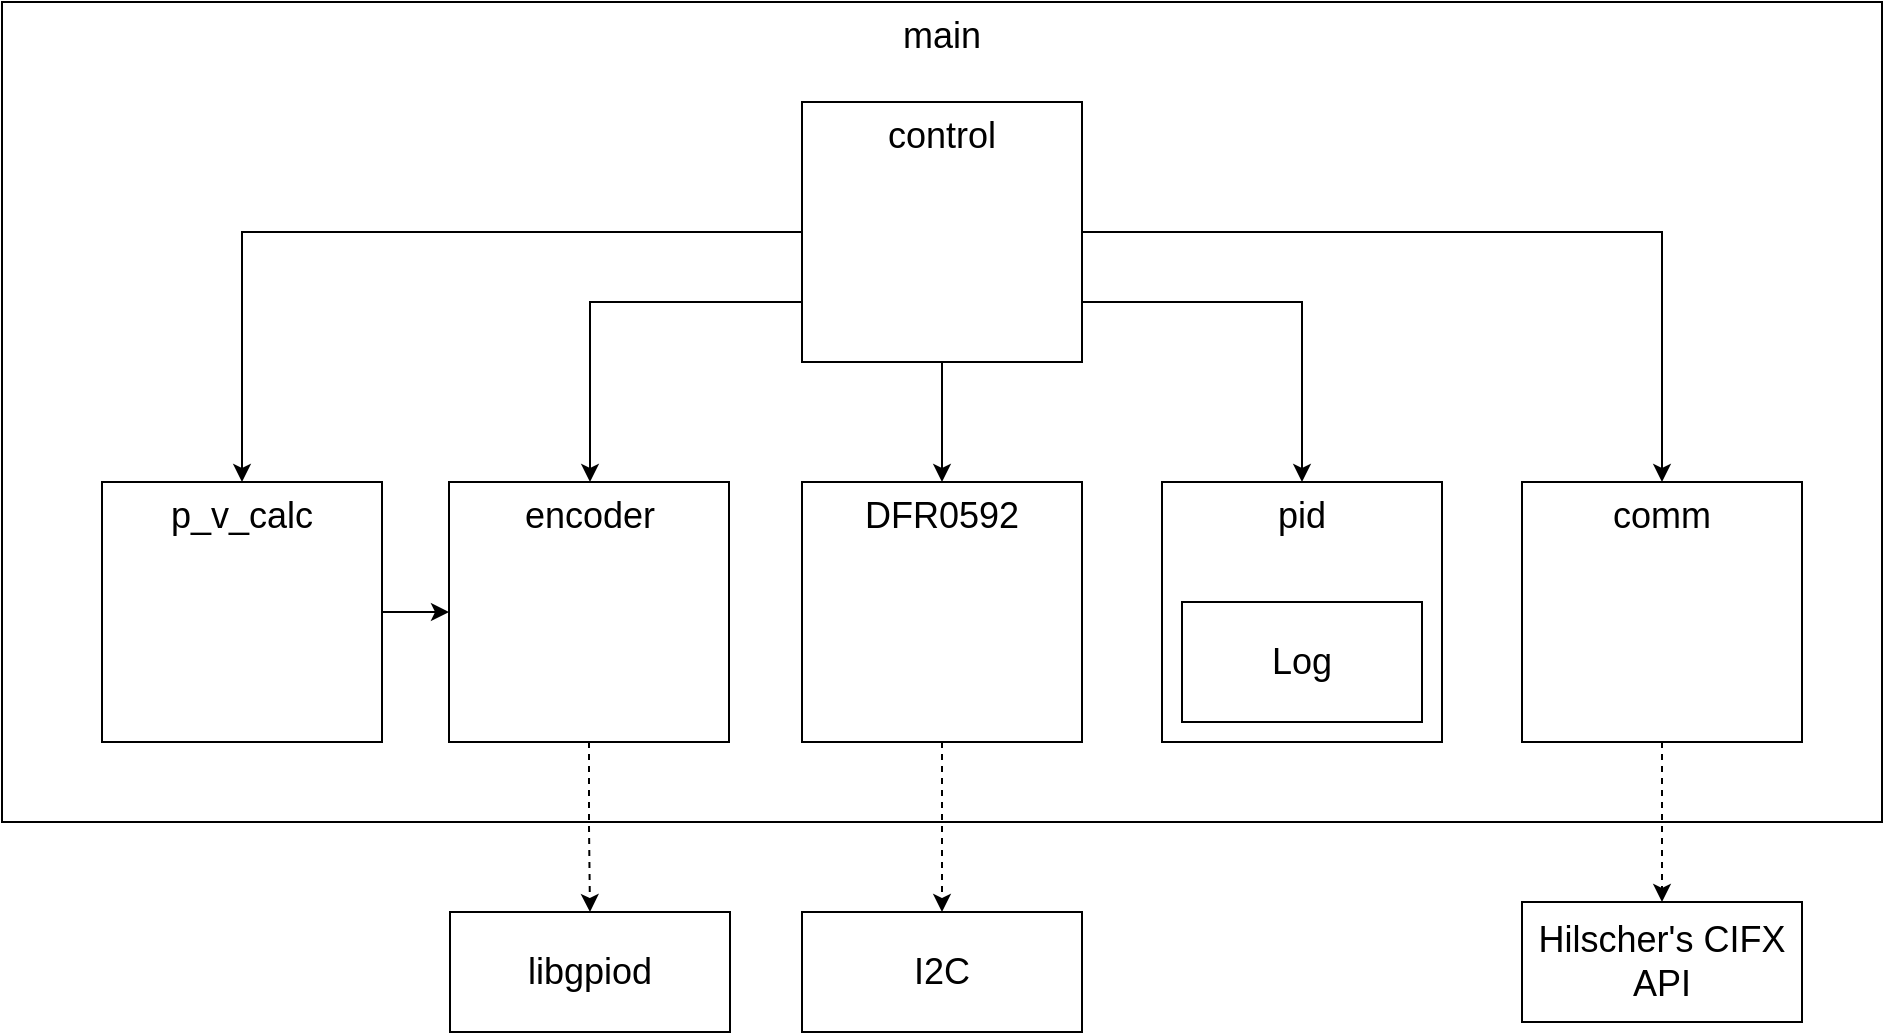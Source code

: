 <mxfile version="15.2.7" type="device"><diagram id="0QFnuZ8DMuLZ3pIcOVc2" name="Page-1"><mxGraphModel dx="1422" dy="748" grid="1" gridSize="10" guides="1" tooltips="1" connect="1" arrows="1" fold="1" page="1" pageScale="1" pageWidth="827" pageHeight="1169" math="0" shadow="0"><root><mxCell id="0"/><mxCell id="1" parent="0"/><mxCell id="ZgZidcCyiot8AhJfD3Lg-1" value="main" style="rounded=0;whiteSpace=wrap;html=1;verticalAlign=top;fontSize=18;" parent="1" vertex="1"><mxGeometry x="120" y="100" width="940" height="410" as="geometry"/></mxCell><mxCell id="ZgZidcCyiot8AhJfD3Lg-9" style="edgeStyle=orthogonalEdgeStyle;rounded=0;orthogonalLoop=1;jettySize=auto;html=1;fontSize=18;" parent="1" source="ZgZidcCyiot8AhJfD3Lg-5" target="ZgZidcCyiot8AhJfD3Lg-6" edge="1"><mxGeometry relative="1" as="geometry"><Array as="points"><mxPoint x="240" y="215"/></Array></mxGeometry></mxCell><mxCell id="VZlTZUIIOyJbfGU5BbHy-4" style="edgeStyle=orthogonalEdgeStyle;rounded=0;orthogonalLoop=1;jettySize=auto;html=1;fontSize=18;" edge="1" parent="1" source="ZgZidcCyiot8AhJfD3Lg-5" target="ZgZidcCyiot8AhJfD3Lg-10"><mxGeometry relative="1" as="geometry"><Array as="points"><mxPoint x="950" y="215"/></Array></mxGeometry></mxCell><mxCell id="VZlTZUIIOyJbfGU5BbHy-9" style="edgeStyle=orthogonalEdgeStyle;rounded=0;orthogonalLoop=1;jettySize=auto;html=1;fontSize=18;" edge="1" parent="1" source="ZgZidcCyiot8AhJfD3Lg-5" target="ZgZidcCyiot8AhJfD3Lg-7"><mxGeometry relative="1" as="geometry"><Array as="points"><mxPoint x="414" y="250"/></Array></mxGeometry></mxCell><mxCell id="VZlTZUIIOyJbfGU5BbHy-10" style="edgeStyle=orthogonalEdgeStyle;rounded=0;orthogonalLoop=1;jettySize=auto;html=1;fontSize=18;" edge="1" parent="1" source="ZgZidcCyiot8AhJfD3Lg-5" target="VZlTZUIIOyJbfGU5BbHy-1"><mxGeometry relative="1" as="geometry"/></mxCell><mxCell id="VZlTZUIIOyJbfGU5BbHy-11" style="edgeStyle=orthogonalEdgeStyle;rounded=0;orthogonalLoop=1;jettySize=auto;html=1;fontSize=18;" edge="1" parent="1" source="ZgZidcCyiot8AhJfD3Lg-5" target="VZlTZUIIOyJbfGU5BbHy-5"><mxGeometry relative="1" as="geometry"><Array as="points"><mxPoint x="770" y="250"/></Array></mxGeometry></mxCell><mxCell id="ZgZidcCyiot8AhJfD3Lg-5" value="&lt;div style=&quot;font-size: 18px;&quot;&gt;control&lt;/div&gt;" style="rounded=0;whiteSpace=wrap;html=1;verticalAlign=top;fontSize=18;" parent="1" vertex="1"><mxGeometry x="520" y="150" width="140" height="130" as="geometry"/></mxCell><mxCell id="VZlTZUIIOyJbfGU5BbHy-2" style="edgeStyle=orthogonalEdgeStyle;rounded=0;orthogonalLoop=1;jettySize=auto;html=1;fontSize=18;" edge="1" parent="1" source="ZgZidcCyiot8AhJfD3Lg-6" target="ZgZidcCyiot8AhJfD3Lg-7"><mxGeometry relative="1" as="geometry"/></mxCell><mxCell id="ZgZidcCyiot8AhJfD3Lg-6" value="p_v_calc" style="rounded=0;whiteSpace=wrap;html=1;verticalAlign=top;fontSize=18;" parent="1" vertex="1"><mxGeometry x="170" y="340" width="140" height="130" as="geometry"/></mxCell><mxCell id="VZlTZUIIOyJbfGU5BbHy-17" style="edgeStyle=orthogonalEdgeStyle;rounded=0;orthogonalLoop=1;jettySize=auto;html=1;dashed=1;fontSize=18;" edge="1" parent="1" source="ZgZidcCyiot8AhJfD3Lg-10" target="VZlTZUIIOyJbfGU5BbHy-16"><mxGeometry relative="1" as="geometry"/></mxCell><mxCell id="ZgZidcCyiot8AhJfD3Lg-10" value="comm" style="rounded=0;whiteSpace=wrap;html=1;verticalAlign=top;fontSize=18;" parent="1" vertex="1"><mxGeometry x="880" y="340" width="140" height="130" as="geometry"/></mxCell><mxCell id="VZlTZUIIOyJbfGU5BbHy-15" style="edgeStyle=orthogonalEdgeStyle;rounded=0;orthogonalLoop=1;jettySize=auto;html=1;dashed=1;fontSize=18;" edge="1" parent="1" source="VZlTZUIIOyJbfGU5BbHy-1" target="VZlTZUIIOyJbfGU5BbHy-14"><mxGeometry relative="1" as="geometry"/></mxCell><mxCell id="VZlTZUIIOyJbfGU5BbHy-1" value="&lt;div style=&quot;font-size: 18px;&quot;&gt;DFR0592&lt;/div&gt;" style="rounded=0;whiteSpace=wrap;html=1;verticalAlign=top;fontSize=18;" vertex="1" parent="1"><mxGeometry x="520" y="340" width="140" height="130" as="geometry"/></mxCell><mxCell id="VZlTZUIIOyJbfGU5BbHy-5" value="&lt;div style=&quot;font-size: 18px;&quot;&gt;pid&lt;/div&gt;" style="rounded=0;whiteSpace=wrap;html=1;verticalAlign=top;fontSize=18;" vertex="1" parent="1"><mxGeometry x="700" y="340" width="140" height="130" as="geometry"/></mxCell><mxCell id="VZlTZUIIOyJbfGU5BbHy-13" style="edgeStyle=orthogonalEdgeStyle;rounded=0;orthogonalLoop=1;jettySize=auto;html=1;dashed=1;fontSize=18;" edge="1" parent="1" source="ZgZidcCyiot8AhJfD3Lg-7" target="VZlTZUIIOyJbfGU5BbHy-12"><mxGeometry relative="1" as="geometry"/></mxCell><mxCell id="ZgZidcCyiot8AhJfD3Lg-7" value="&lt;div style=&quot;font-size: 18px;&quot;&gt;encoder&lt;/div&gt;" style="rounded=0;whiteSpace=wrap;html=1;verticalAlign=top;fontSize=18;" parent="1" vertex="1"><mxGeometry x="343.5" y="340" width="140" height="130" as="geometry"/></mxCell><mxCell id="VZlTZUIIOyJbfGU5BbHy-12" value="libgpiod" style="rounded=0;whiteSpace=wrap;html=1;fontSize=18;" vertex="1" parent="1"><mxGeometry x="344" y="555" width="140" height="60" as="geometry"/></mxCell><mxCell id="VZlTZUIIOyJbfGU5BbHy-14" value="I2C" style="rounded=0;whiteSpace=wrap;html=1;fontSize=18;" vertex="1" parent="1"><mxGeometry x="520" y="555" width="140" height="60" as="geometry"/></mxCell><mxCell id="VZlTZUIIOyJbfGU5BbHy-16" value="Hilscher's CIFX API" style="rounded=0;whiteSpace=wrap;html=1;fontSize=18;" vertex="1" parent="1"><mxGeometry x="880" y="550" width="140" height="60" as="geometry"/></mxCell><mxCell id="VZlTZUIIOyJbfGU5BbHy-18" value="Log" style="rounded=0;whiteSpace=wrap;html=1;fontSize=18;" vertex="1" parent="1"><mxGeometry x="710" y="400" width="120" height="60" as="geometry"/></mxCell></root></mxGraphModel></diagram></mxfile>